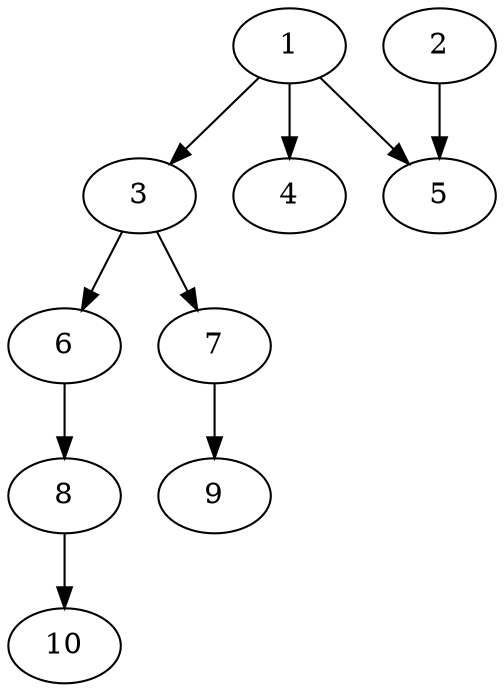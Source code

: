// DAG automatically generated by daggen at Thu Oct  3 13:58:05 2019
// ./daggen --dot -n 10 --ccr 0.4 --fat 0.5 --regular 0.7 --density 0.7 --mindata 5242880 --maxdata 52428800 
digraph G {
  1 [size="91822080", alpha="0.02", expect_size="36728832"] 
  1 -> 3 [size ="36728832"]
  1 -> 4 [size ="36728832"]
  1 -> 5 [size ="36728832"]
  2 [size="28753920", alpha="0.18", expect_size="11501568"] 
  2 -> 5 [size ="11501568"]
  3 [size="120824320", alpha="0.10", expect_size="48329728"] 
  3 -> 6 [size ="48329728"]
  3 -> 7 [size ="48329728"]
  4 [size="39674880", alpha="0.19", expect_size="15869952"] 
  5 [size="82831360", alpha="0.10", expect_size="33132544"] 
  6 [size="34920960", alpha="0.05", expect_size="13968384"] 
  6 -> 8 [size ="13968384"]
  7 [size="55301120", alpha="0.01", expect_size="22120448"] 
  7 -> 9 [size ="22120448"]
  8 [size="97848320", alpha="0.01", expect_size="39139328"] 
  8 -> 10 [size ="39139328"]
  9 [size="98887680", alpha="0.09", expect_size="39555072"] 
  10 [size="98058240", alpha="0.12", expect_size="39223296"] 
}

